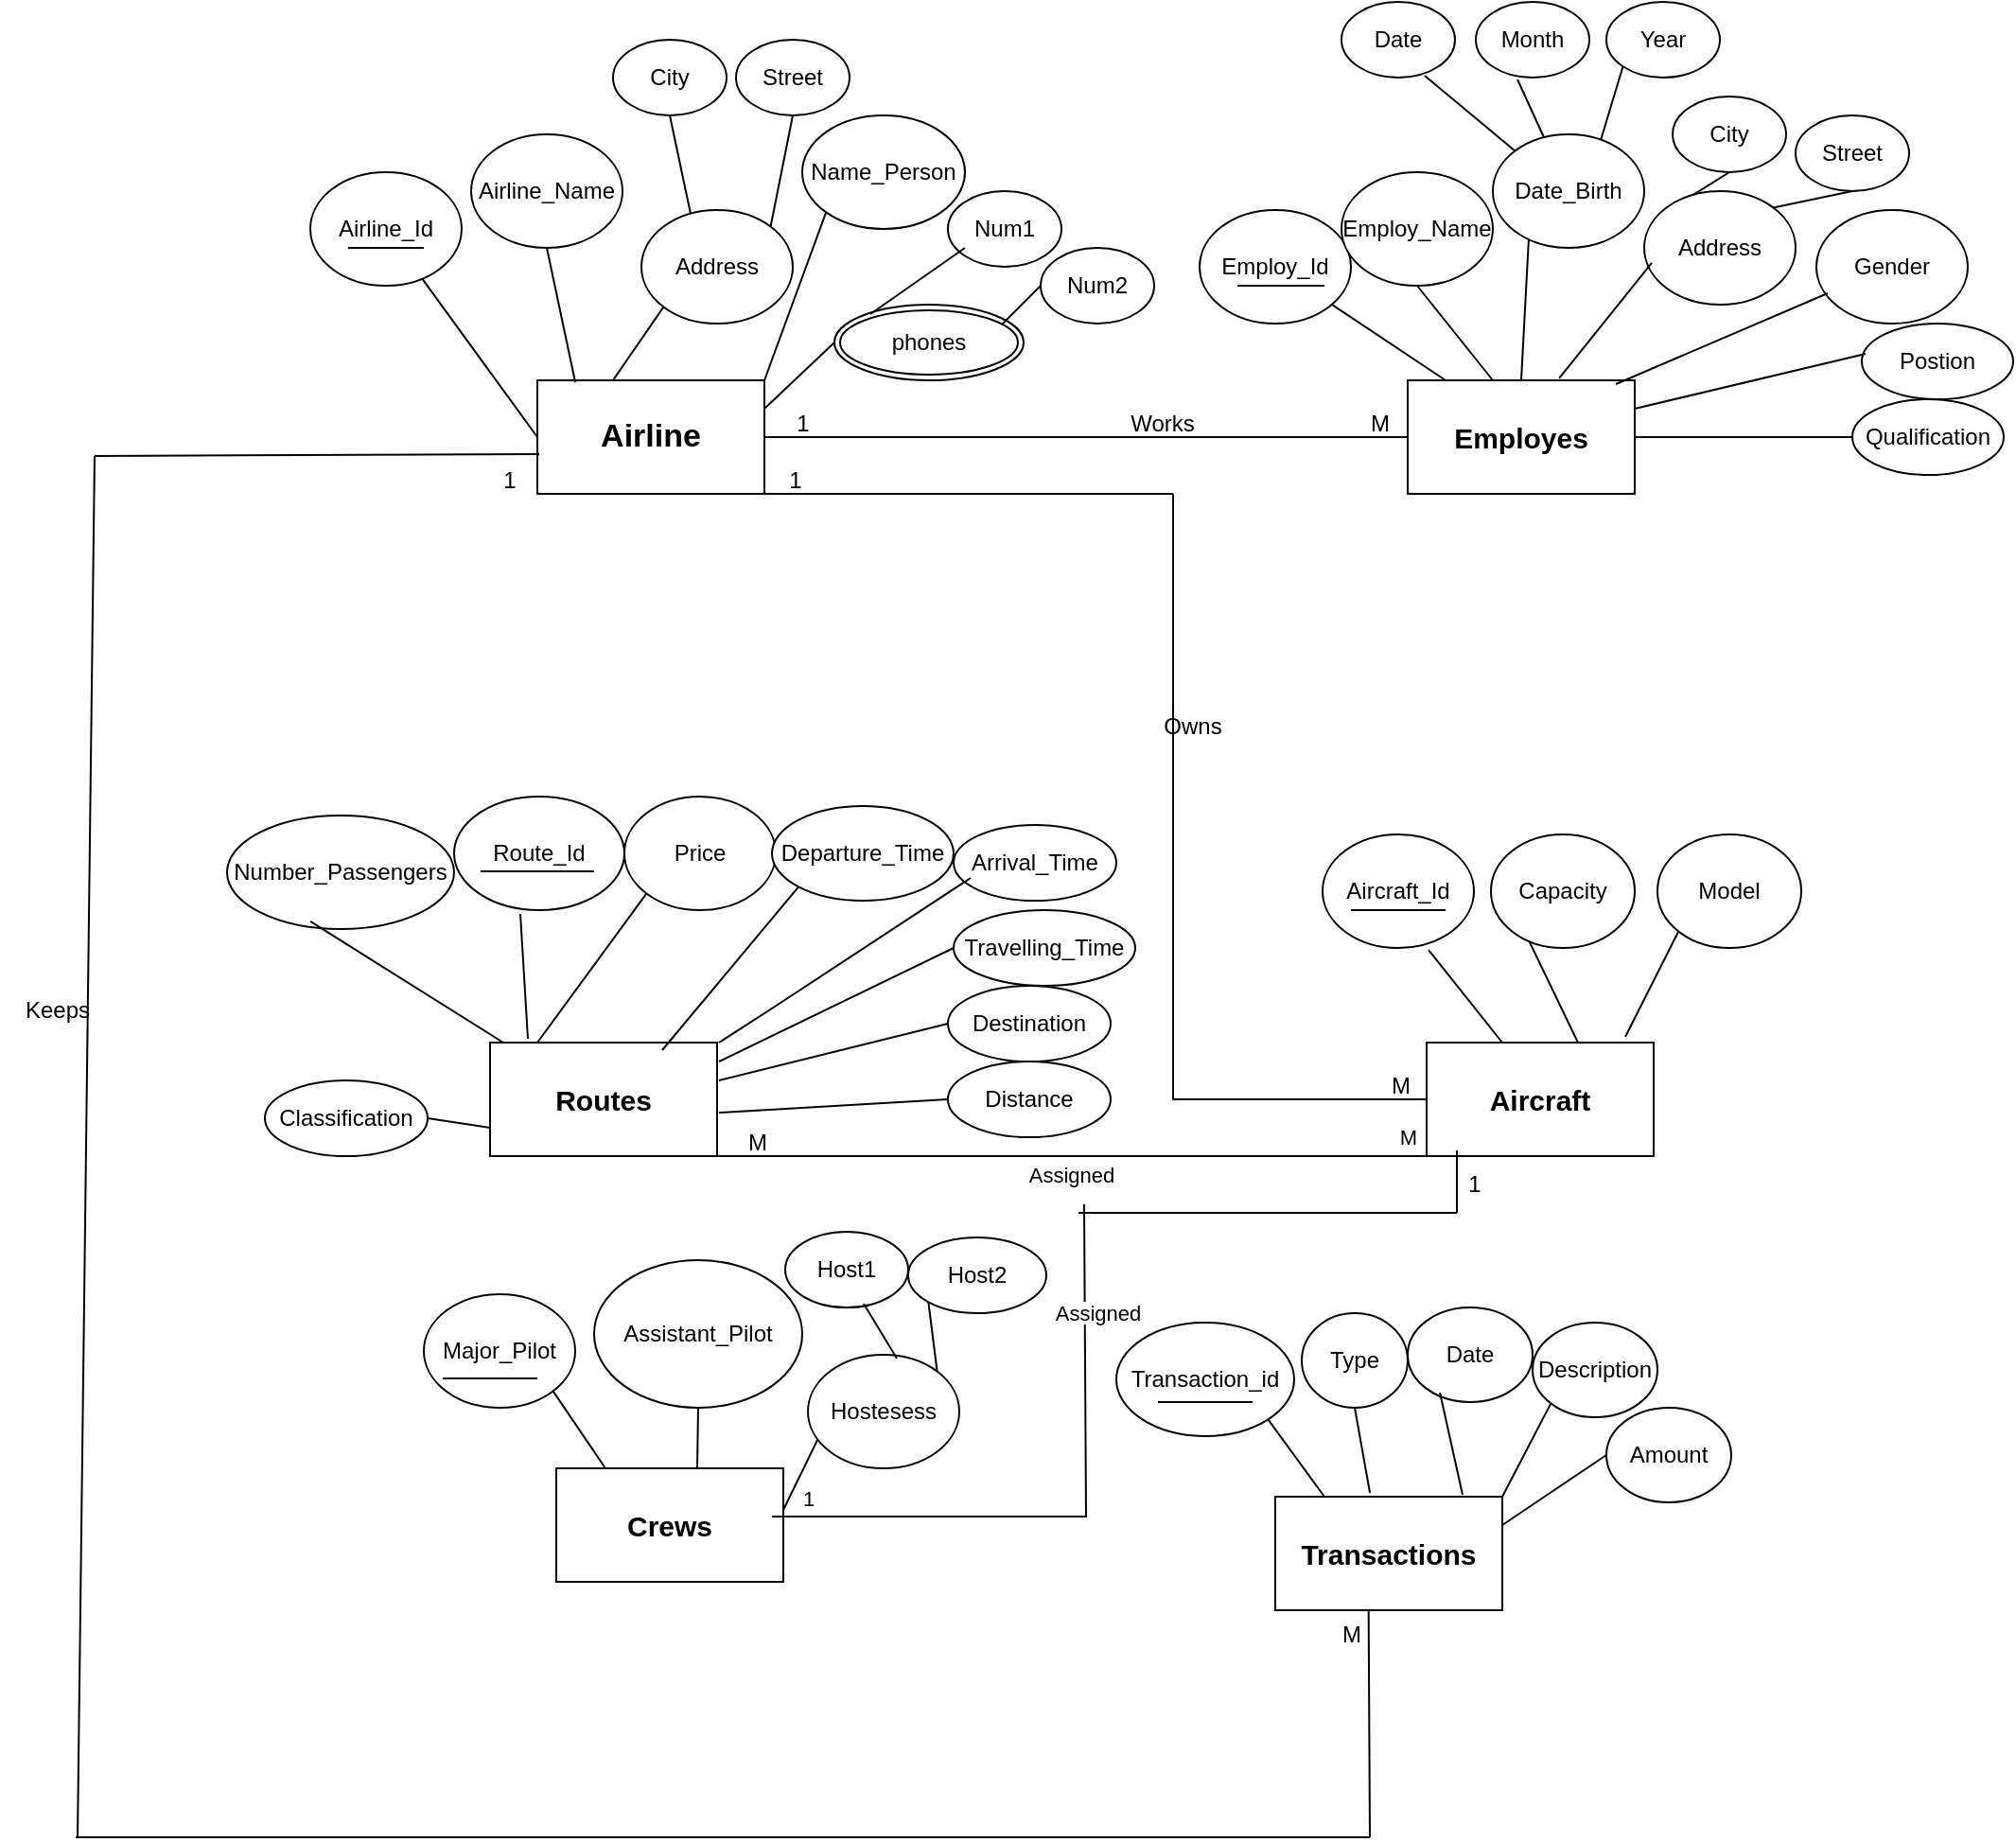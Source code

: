 <mxfile version="24.7.17">
  <diagram name="Page-1" id="0lh3aIpPkRZX3TSNDqny">
    <mxGraphModel dx="1098" dy="648" grid="1" gridSize="10" guides="1" tooltips="1" connect="1" arrows="1" fold="1" page="1" pageScale="1" pageWidth="850" pageHeight="1100" math="0" shadow="0">
      <root>
        <mxCell id="0" />
        <mxCell id="1" parent="0" />
        <mxCell id="VD05A4pDJf5GkUQkJBeE-1" value="&lt;span style=&quot;font-size: 17px;&quot;&gt;&lt;b&gt;Airline&lt;/b&gt;&lt;/span&gt;" style="rounded=0;whiteSpace=wrap;html=1;" vertex="1" parent="1">
          <mxGeometry x="434" y="440" width="120" height="60" as="geometry" />
        </mxCell>
        <mxCell id="VD05A4pDJf5GkUQkJBeE-2" value="&lt;b&gt;&lt;font style=&quot;font-size: 15px;&quot;&gt;Employes&lt;/font&gt;&lt;/b&gt;" style="rounded=0;whiteSpace=wrap;html=1;" vertex="1" parent="1">
          <mxGeometry x="894" y="440" width="120" height="60" as="geometry" />
        </mxCell>
        <mxCell id="VD05A4pDJf5GkUQkJBeE-3" value="&lt;b&gt;&lt;font style=&quot;font-size: 15px;&quot;&gt;Routes&lt;/font&gt;&lt;/b&gt;" style="rounded=0;whiteSpace=wrap;html=1;" vertex="1" parent="1">
          <mxGeometry x="409" y="790" width="120" height="60" as="geometry" />
        </mxCell>
        <mxCell id="VD05A4pDJf5GkUQkJBeE-4" value="&lt;b&gt;&lt;font style=&quot;font-size: 15px;&quot;&gt;Aircraft&lt;/font&gt;&lt;/b&gt;" style="rounded=0;whiteSpace=wrap;html=1;" vertex="1" parent="1">
          <mxGeometry x="904" y="790" width="120" height="60" as="geometry" />
        </mxCell>
        <mxCell id="VD05A4pDJf5GkUQkJBeE-5" value="Airline_Id" style="ellipse;whiteSpace=wrap;html=1;" vertex="1" parent="1">
          <mxGeometry x="314" y="330" width="80" height="60" as="geometry" />
        </mxCell>
        <mxCell id="VD05A4pDJf5GkUQkJBeE-6" value="Airline_Name" style="ellipse;whiteSpace=wrap;html=1;" vertex="1" parent="1">
          <mxGeometry x="399" y="310" width="80" height="60" as="geometry" />
        </mxCell>
        <mxCell id="VD05A4pDJf5GkUQkJBeE-7" value="" style="endArrow=none;html=1;rounded=0;exitX=0.167;exitY=0.017;exitDx=0;exitDy=0;exitPerimeter=0;entryX=0.5;entryY=1;entryDx=0;entryDy=0;" edge="1" parent="1" source="VD05A4pDJf5GkUQkJBeE-1" target="VD05A4pDJf5GkUQkJBeE-6">
          <mxGeometry width="50" height="50" relative="1" as="geometry">
            <mxPoint x="514" y="430" as="sourcePoint" />
            <mxPoint x="524" y="390" as="targetPoint" />
            <Array as="points" />
          </mxGeometry>
        </mxCell>
        <mxCell id="VD05A4pDJf5GkUQkJBeE-8" value="" style="endArrow=none;html=1;rounded=0;exitX=0;exitY=0.5;exitDx=0;exitDy=0;" edge="1" parent="1" source="VD05A4pDJf5GkUQkJBeE-1" target="VD05A4pDJf5GkUQkJBeE-5">
          <mxGeometry width="50" height="50" relative="1" as="geometry">
            <mxPoint x="429" y="460" as="sourcePoint" />
            <mxPoint x="399" y="400" as="targetPoint" />
          </mxGeometry>
        </mxCell>
        <mxCell id="VD05A4pDJf5GkUQkJBeE-9" value="Employ_Id" style="ellipse;whiteSpace=wrap;html=1;" vertex="1" parent="1">
          <mxGeometry x="784" y="350" width="80" height="60" as="geometry" />
        </mxCell>
        <mxCell id="VD05A4pDJf5GkUQkJBeE-10" value="Employ_Name" style="ellipse;whiteSpace=wrap;html=1;" vertex="1" parent="1">
          <mxGeometry x="859" y="330" width="80" height="60" as="geometry" />
        </mxCell>
        <mxCell id="VD05A4pDJf5GkUQkJBeE-11" value="" style="endArrow=none;html=1;rounded=0;entryX=0.238;entryY=0.9;entryDx=0;entryDy=0;entryPerimeter=0;exitX=0.5;exitY=0;exitDx=0;exitDy=0;" edge="1" parent="1" source="VD05A4pDJf5GkUQkJBeE-2" target="VD05A4pDJf5GkUQkJBeE-80">
          <mxGeometry width="50" height="50" relative="1" as="geometry">
            <mxPoint x="960" y="430" as="sourcePoint" />
            <mxPoint x="1048" y="378" as="targetPoint" />
          </mxGeometry>
        </mxCell>
        <mxCell id="VD05A4pDJf5GkUQkJBeE-12" value="" style="endArrow=none;html=1;rounded=0;exitX=0.375;exitY=0;exitDx=0;exitDy=0;exitPerimeter=0;entryX=0.5;entryY=1;entryDx=0;entryDy=0;" edge="1" parent="1" source="VD05A4pDJf5GkUQkJBeE-2" target="VD05A4pDJf5GkUQkJBeE-10">
          <mxGeometry width="50" height="50" relative="1" as="geometry">
            <mxPoint x="963.5" y="440" as="sourcePoint" />
            <mxPoint x="964.5" y="390" as="targetPoint" />
            <Array as="points" />
          </mxGeometry>
        </mxCell>
        <mxCell id="VD05A4pDJf5GkUQkJBeE-13" value="" style="endArrow=none;html=1;rounded=0;" edge="1" parent="1" target="VD05A4pDJf5GkUQkJBeE-9">
          <mxGeometry width="50" height="50" relative="1" as="geometry">
            <mxPoint x="914" y="440" as="sourcePoint" />
            <mxPoint x="884" y="380" as="targetPoint" />
          </mxGeometry>
        </mxCell>
        <mxCell id="VD05A4pDJf5GkUQkJBeE-14" value="" style="endArrow=none;html=1;rounded=0;entryX=0;entryY=0.5;entryDx=0;entryDy=0;exitX=1;exitY=0.5;exitDx=0;exitDy=0;" edge="1" parent="1" source="VD05A4pDJf5GkUQkJBeE-1" target="VD05A4pDJf5GkUQkJBeE-2">
          <mxGeometry relative="1" as="geometry">
            <mxPoint x="634" y="469.5" as="sourcePoint" />
            <mxPoint x="794" y="469.5" as="targetPoint" />
          </mxGeometry>
        </mxCell>
        <mxCell id="VD05A4pDJf5GkUQkJBeE-15" value="1" style="text;html=1;align=center;verticalAlign=middle;resizable=0;points=[];autosize=1;strokeColor=none;fillColor=none;" vertex="1" parent="1">
          <mxGeometry x="559" y="448" width="30" height="30" as="geometry" />
        </mxCell>
        <mxCell id="VD05A4pDJf5GkUQkJBeE-16" value="M" style="text;html=1;align=center;verticalAlign=middle;resizable=0;points=[];autosize=1;strokeColor=none;fillColor=none;" vertex="1" parent="1">
          <mxGeometry x="864" y="448" width="30" height="30" as="geometry" />
        </mxCell>
        <mxCell id="VD05A4pDJf5GkUQkJBeE-17" value="Aircraft_Id" style="ellipse;whiteSpace=wrap;html=1;" vertex="1" parent="1">
          <mxGeometry x="849" y="680" width="80" height="60" as="geometry" />
        </mxCell>
        <mxCell id="VD05A4pDJf5GkUQkJBeE-18" value="Capacity" style="ellipse;whiteSpace=wrap;html=1;" vertex="1" parent="1">
          <mxGeometry x="938" y="680" width="76" height="60" as="geometry" />
        </mxCell>
        <mxCell id="VD05A4pDJf5GkUQkJBeE-19" value="" style="endArrow=none;html=1;rounded=0;exitX=0.658;exitY=0;exitDx=0;exitDy=0;exitPerimeter=0;entryX=0.7;entryY=1.017;entryDx=0;entryDy=0;entryPerimeter=0;" edge="1" parent="1" target="VD05A4pDJf5GkUQkJBeE-17">
          <mxGeometry width="50" height="50" relative="1" as="geometry">
            <mxPoint x="944" y="790" as="sourcePoint" />
            <mxPoint x="945" y="740" as="targetPoint" />
            <Array as="points" />
          </mxGeometry>
        </mxCell>
        <mxCell id="VD05A4pDJf5GkUQkJBeE-20" value="" style="endArrow=none;html=1;rounded=0;entryX=0.263;entryY=0.933;entryDx=0;entryDy=0;entryPerimeter=0;" edge="1" parent="1" target="VD05A4pDJf5GkUQkJBeE-18">
          <mxGeometry width="50" height="50" relative="1" as="geometry">
            <mxPoint x="984" y="790" as="sourcePoint" />
            <mxPoint x="1038" y="728" as="targetPoint" />
          </mxGeometry>
        </mxCell>
        <mxCell id="VD05A4pDJf5GkUQkJBeE-21" value="" style="endArrow=none;html=1;rounded=0;" edge="1" parent="1">
          <mxGeometry relative="1" as="geometry">
            <mxPoint x="334" y="370" as="sourcePoint" />
            <mxPoint x="374" y="370" as="targetPoint" />
          </mxGeometry>
        </mxCell>
        <mxCell id="VD05A4pDJf5GkUQkJBeE-22" value="" style="endArrow=none;html=1;rounded=0;" edge="1" parent="1">
          <mxGeometry relative="1" as="geometry">
            <mxPoint x="804" y="390" as="sourcePoint" />
            <mxPoint x="850" y="390" as="targetPoint" />
          </mxGeometry>
        </mxCell>
        <mxCell id="VD05A4pDJf5GkUQkJBeE-23" value="" style="endArrow=none;html=1;rounded=0;" edge="1" parent="1">
          <mxGeometry relative="1" as="geometry">
            <mxPoint x="864" y="720" as="sourcePoint" />
            <mxPoint x="914" y="720" as="targetPoint" />
          </mxGeometry>
        </mxCell>
        <mxCell id="VD05A4pDJf5GkUQkJBeE-29" value="Number_Passengers" style="ellipse;whiteSpace=wrap;html=1;" vertex="1" parent="1">
          <mxGeometry x="270" y="670" width="120" height="60" as="geometry" />
        </mxCell>
        <mxCell id="VD05A4pDJf5GkUQkJBeE-30" value="Route_Id" style="ellipse;whiteSpace=wrap;html=1;" vertex="1" parent="1">
          <mxGeometry x="390" y="660" width="90" height="60" as="geometry" />
        </mxCell>
        <mxCell id="VD05A4pDJf5GkUQkJBeE-31" value="Price" style="ellipse;whiteSpace=wrap;html=1;" vertex="1" parent="1">
          <mxGeometry x="480" y="660" width="80" height="60" as="geometry" />
        </mxCell>
        <mxCell id="VD05A4pDJf5GkUQkJBeE-32" value="" style="endArrow=none;html=1;rounded=0;exitX=0.658;exitY=0;exitDx=0;exitDy=0;exitPerimeter=0;entryX=0.389;entryY=1.033;entryDx=0;entryDy=0;entryPerimeter=0;" edge="1" parent="1" target="VD05A4pDJf5GkUQkJBeE-30">
          <mxGeometry width="50" height="50" relative="1" as="geometry">
            <mxPoint x="429" y="788" as="sourcePoint" />
            <mxPoint x="430" y="738" as="targetPoint" />
            <Array as="points" />
          </mxGeometry>
        </mxCell>
        <mxCell id="VD05A4pDJf5GkUQkJBeE-33" value="" style="endArrow=none;html=1;rounded=0;entryX=0;entryY=1;entryDx=0;entryDy=0;" edge="1" parent="1" target="VD05A4pDJf5GkUQkJBeE-31">
          <mxGeometry width="50" height="50" relative="1" as="geometry">
            <mxPoint x="434" y="790" as="sourcePoint" />
            <mxPoint x="494" y="720" as="targetPoint" />
          </mxGeometry>
        </mxCell>
        <mxCell id="VD05A4pDJf5GkUQkJBeE-34" value="" style="endArrow=none;html=1;rounded=0;entryX=0.367;entryY=0.933;entryDx=0;entryDy=0;entryPerimeter=0;" edge="1" parent="1" target="VD05A4pDJf5GkUQkJBeE-29">
          <mxGeometry width="50" height="50" relative="1" as="geometry">
            <mxPoint x="416" y="790" as="sourcePoint" />
            <mxPoint x="390" y="742" as="targetPoint" />
          </mxGeometry>
        </mxCell>
        <mxCell id="VD05A4pDJf5GkUQkJBeE-39" value="Departure_Time" style="ellipse;whiteSpace=wrap;html=1;" vertex="1" parent="1">
          <mxGeometry x="558" y="665" width="96" height="50" as="geometry" />
        </mxCell>
        <mxCell id="VD05A4pDJf5GkUQkJBeE-40" value="Arrival_Time" style="ellipse;whiteSpace=wrap;html=1;" vertex="1" parent="1">
          <mxGeometry x="654" y="675" width="86" height="40" as="geometry" />
        </mxCell>
        <mxCell id="VD05A4pDJf5GkUQkJBeE-43" value="&lt;b&gt;&lt;font style=&quot;font-size: 15px;&quot;&gt;Transactions&lt;/font&gt;&lt;/b&gt;" style="rounded=0;whiteSpace=wrap;html=1;" vertex="1" parent="1">
          <mxGeometry x="824" y="1030" width="120" height="60" as="geometry" />
        </mxCell>
        <mxCell id="VD05A4pDJf5GkUQkJBeE-44" value="" style="endArrow=none;html=1;rounded=0;" edge="1" parent="1">
          <mxGeometry relative="1" as="geometry">
            <mxPoint x="404" y="699.5" as="sourcePoint" />
            <mxPoint x="464" y="699.5" as="targetPoint" />
          </mxGeometry>
        </mxCell>
        <mxCell id="VD05A4pDJf5GkUQkJBeE-45" value="Transaction_id" style="ellipse;whiteSpace=wrap;html=1;" vertex="1" parent="1">
          <mxGeometry x="740" y="938" width="94" height="60" as="geometry" />
        </mxCell>
        <mxCell id="VD05A4pDJf5GkUQkJBeE-46" value="Type" style="ellipse;whiteSpace=wrap;html=1;" vertex="1" parent="1">
          <mxGeometry x="838" y="933" width="56" height="50" as="geometry" />
        </mxCell>
        <mxCell id="VD05A4pDJf5GkUQkJBeE-47" value="Date" style="ellipse;whiteSpace=wrap;html=1;" vertex="1" parent="1">
          <mxGeometry x="894" y="930" width="66" height="50" as="geometry" />
        </mxCell>
        <mxCell id="VD05A4pDJf5GkUQkJBeE-48" value="" style="endArrow=none;html=1;rounded=0;exitX=0.417;exitY=-0.033;exitDx=0;exitDy=0;exitPerimeter=0;entryX=0.5;entryY=1;entryDx=0;entryDy=0;" edge="1" parent="1" source="VD05A4pDJf5GkUQkJBeE-43" target="VD05A4pDJf5GkUQkJBeE-46">
          <mxGeometry width="50" height="50" relative="1" as="geometry">
            <mxPoint x="898.5" y="1030" as="sourcePoint" />
            <mxPoint x="900" y="1000" as="targetPoint" />
            <Array as="points" />
          </mxGeometry>
        </mxCell>
        <mxCell id="VD05A4pDJf5GkUQkJBeE-49" value="" style="endArrow=none;html=1;rounded=0;entryX=1;entryY=1;entryDx=0;entryDy=0;" edge="1" parent="1" target="VD05A4pDJf5GkUQkJBeE-45">
          <mxGeometry width="50" height="50" relative="1" as="geometry">
            <mxPoint x="850" y="1030" as="sourcePoint" />
            <mxPoint x="824" y="982" as="targetPoint" />
          </mxGeometry>
        </mxCell>
        <mxCell id="VD05A4pDJf5GkUQkJBeE-50" value="" style="endArrow=none;html=1;rounded=0;entryX=0.258;entryY=0.9;entryDx=0;entryDy=0;entryPerimeter=0;exitX=0.825;exitY=-0.017;exitDx=0;exitDy=0;exitPerimeter=0;" edge="1" parent="1" source="VD05A4pDJf5GkUQkJBeE-43" target="VD05A4pDJf5GkUQkJBeE-47">
          <mxGeometry width="50" height="50" relative="1" as="geometry">
            <mxPoint x="944" y="1052" as="sourcePoint" />
            <mxPoint x="975.04" y="1018" as="targetPoint" />
          </mxGeometry>
        </mxCell>
        <mxCell id="VD05A4pDJf5GkUQkJBeE-51" value="&lt;b&gt;&lt;font style=&quot;font-size: 15px;&quot;&gt;Crews&lt;/font&gt;&lt;/b&gt;" style="rounded=0;whiteSpace=wrap;html=1;" vertex="1" parent="1">
          <mxGeometry x="444" y="1015" width="120" height="60" as="geometry" />
        </mxCell>
        <mxCell id="VD05A4pDJf5GkUQkJBeE-52" value="Major_Pilot" style="ellipse;whiteSpace=wrap;html=1;" vertex="1" parent="1">
          <mxGeometry x="374" y="923" width="80" height="60" as="geometry" />
        </mxCell>
        <mxCell id="VD05A4pDJf5GkUQkJBeE-53" value="Assistant_Pilot" style="ellipse;whiteSpace=wrap;html=1;" vertex="1" parent="1">
          <mxGeometry x="464" y="905" width="110" height="78" as="geometry" />
        </mxCell>
        <mxCell id="VD05A4pDJf5GkUQkJBeE-54" value="Hostesess" style="ellipse;whiteSpace=wrap;html=1;" vertex="1" parent="1">
          <mxGeometry x="577" y="955" width="80" height="60" as="geometry" />
        </mxCell>
        <mxCell id="VD05A4pDJf5GkUQkJBeE-55" value="" style="endArrow=none;html=1;rounded=0;exitX=0.658;exitY=0;exitDx=0;exitDy=0;exitPerimeter=0;entryX=0.5;entryY=1;entryDx=0;entryDy=0;" edge="1" parent="1" target="VD05A4pDJf5GkUQkJBeE-53">
          <mxGeometry width="50" height="50" relative="1" as="geometry">
            <mxPoint x="518.5" y="1015" as="sourcePoint" />
            <mxPoint x="520" y="985" as="targetPoint" />
            <Array as="points" />
          </mxGeometry>
        </mxCell>
        <mxCell id="VD05A4pDJf5GkUQkJBeE-56" value="" style="endArrow=none;html=1;rounded=0;entryX=1;entryY=1;entryDx=0;entryDy=0;" edge="1" parent="1" target="VD05A4pDJf5GkUQkJBeE-52">
          <mxGeometry width="50" height="50" relative="1" as="geometry">
            <mxPoint x="470" y="1015" as="sourcePoint" />
            <mxPoint x="444" y="967" as="targetPoint" />
          </mxGeometry>
        </mxCell>
        <mxCell id="VD05A4pDJf5GkUQkJBeE-57" value="" style="endArrow=none;html=1;rounded=0;entryX=0.063;entryY=0.75;entryDx=0;entryDy=0;entryPerimeter=0;" edge="1" parent="1" target="VD05A4pDJf5GkUQkJBeE-54">
          <mxGeometry width="50" height="50" relative="1" as="geometry">
            <mxPoint x="564" y="1037" as="sourcePoint" />
            <mxPoint x="595.04" y="1003" as="targetPoint" />
          </mxGeometry>
        </mxCell>
        <mxCell id="VD05A4pDJf5GkUQkJBeE-63" value="" style="endArrow=none;html=1;rounded=0;" edge="1" parent="1">
          <mxGeometry relative="1" as="geometry">
            <mxPoint x="384" y="967.5" as="sourcePoint" />
            <mxPoint x="434" y="967.5" as="targetPoint" />
          </mxGeometry>
        </mxCell>
        <mxCell id="VD05A4pDJf5GkUQkJBeE-74" value="" style="endArrow=none;html=1;rounded=0;" edge="1" parent="1">
          <mxGeometry relative="1" as="geometry">
            <mxPoint x="190" y="1210" as="sourcePoint" />
            <mxPoint x="504" y="1210" as="targetPoint" />
          </mxGeometry>
        </mxCell>
        <mxCell id="VD05A4pDJf5GkUQkJBeE-75" value="" style="endArrow=none;html=1;rounded=0;" edge="1" parent="1">
          <mxGeometry relative="1" as="geometry">
            <mxPoint x="504" y="1210" as="sourcePoint" />
            <mxPoint x="874" y="1210" as="targetPoint" />
          </mxGeometry>
        </mxCell>
        <mxCell id="VD05A4pDJf5GkUQkJBeE-76" value="" style="endArrow=none;html=1;rounded=0;" edge="1" parent="1">
          <mxGeometry relative="1" as="geometry">
            <mxPoint x="873.33" y="1090" as="sourcePoint" />
            <mxPoint x="874" y="1210" as="targetPoint" />
          </mxGeometry>
        </mxCell>
        <mxCell id="VD05A4pDJf5GkUQkJBeE-79" value="M" style="text;html=1;align=center;verticalAlign=middle;resizable=0;points=[];autosize=1;strokeColor=none;fillColor=none;" vertex="1" parent="1">
          <mxGeometry x="849" y="1088" width="30" height="30" as="geometry" />
        </mxCell>
        <mxCell id="VD05A4pDJf5GkUQkJBeE-80" value="Date_Birth" style="ellipse;whiteSpace=wrap;html=1;" vertex="1" parent="1">
          <mxGeometry x="939" y="310" width="80" height="60" as="geometry" />
        </mxCell>
        <mxCell id="VD05A4pDJf5GkUQkJBeE-83" value="Works" style="text;html=1;align=center;verticalAlign=middle;resizable=0;points=[];autosize=1;strokeColor=none;fillColor=none;" vertex="1" parent="1">
          <mxGeometry x="734" y="448" width="60" height="30" as="geometry" />
        </mxCell>
        <mxCell id="VD05A4pDJf5GkUQkJBeE-85" value="Address" style="ellipse;whiteSpace=wrap;html=1;" vertex="1" parent="1">
          <mxGeometry x="489" y="350" width="80" height="60" as="geometry" />
        </mxCell>
        <mxCell id="VD05A4pDJf5GkUQkJBeE-86" value="City" style="ellipse;whiteSpace=wrap;html=1;" vertex="1" parent="1">
          <mxGeometry x="474" y="260" width="60" height="40" as="geometry" />
        </mxCell>
        <mxCell id="VD05A4pDJf5GkUQkJBeE-87" value="Street" style="ellipse;whiteSpace=wrap;html=1;" vertex="1" parent="1">
          <mxGeometry x="539" y="260" width="60" height="40" as="geometry" />
        </mxCell>
        <mxCell id="VD05A4pDJf5GkUQkJBeE-88" value="" style="endArrow=none;html=1;rounded=0;entryX=0.5;entryY=1;entryDx=0;entryDy=0;exitX=0.325;exitY=0.033;exitDx=0;exitDy=0;exitPerimeter=0;" edge="1" parent="1" target="VD05A4pDJf5GkUQkJBeE-86" source="VD05A4pDJf5GkUQkJBeE-85">
          <mxGeometry width="50" height="50" relative="1" as="geometry">
            <mxPoint x="590" y="360" as="sourcePoint" />
            <mxPoint x="655" y="390" as="targetPoint" />
          </mxGeometry>
        </mxCell>
        <mxCell id="VD05A4pDJf5GkUQkJBeE-89" value="" style="endArrow=none;html=1;rounded=0;entryX=0.5;entryY=1;entryDx=0;entryDy=0;exitX=1;exitY=0;exitDx=0;exitDy=0;" edge="1" parent="1" source="VD05A4pDJf5GkUQkJBeE-85" target="VD05A4pDJf5GkUQkJBeE-87">
          <mxGeometry width="50" height="50" relative="1" as="geometry">
            <mxPoint x="720" y="430" as="sourcePoint" />
            <mxPoint x="774" y="368" as="targetPoint" />
          </mxGeometry>
        </mxCell>
        <mxCell id="VD05A4pDJf5GkUQkJBeE-90" value="" style="endArrow=none;html=1;rounded=0;entryX=0;entryY=1;entryDx=0;entryDy=0;" edge="1" parent="1" target="VD05A4pDJf5GkUQkJBeE-85">
          <mxGeometry width="50" height="50" relative="1" as="geometry">
            <mxPoint x="474" y="440" as="sourcePoint" />
            <mxPoint x="504" y="410" as="targetPoint" />
          </mxGeometry>
        </mxCell>
        <mxCell id="VD05A4pDJf5GkUQkJBeE-91" value="Name_Person" style="ellipse;whiteSpace=wrap;html=1;" vertex="1" parent="1">
          <mxGeometry x="574" y="300" width="86" height="60" as="geometry" />
        </mxCell>
        <mxCell id="VD05A4pDJf5GkUQkJBeE-92" value="" style="endArrow=none;html=1;rounded=0;entryX=0;entryY=1;entryDx=0;entryDy=0;" edge="1" parent="1" target="VD05A4pDJf5GkUQkJBeE-91">
          <mxGeometry width="50" height="50" relative="1" as="geometry">
            <mxPoint x="554" y="440" as="sourcePoint" />
            <mxPoint x="608" y="378" as="targetPoint" />
          </mxGeometry>
        </mxCell>
        <mxCell id="VD05A4pDJf5GkUQkJBeE-93" value="phones" style="ellipse;shape=doubleEllipse;margin=3;whiteSpace=wrap;html=1;align=center;" vertex="1" parent="1">
          <mxGeometry x="591" y="400" width="100" height="40" as="geometry" />
        </mxCell>
        <mxCell id="VD05A4pDJf5GkUQkJBeE-94" value="" style="endArrow=none;html=1;rounded=0;entryX=0;entryY=0.5;entryDx=0;entryDy=0;exitX=1;exitY=0.25;exitDx=0;exitDy=0;" edge="1" parent="1" source="VD05A4pDJf5GkUQkJBeE-1" target="VD05A4pDJf5GkUQkJBeE-93">
          <mxGeometry width="50" height="50" relative="1" as="geometry">
            <mxPoint x="620" y="440" as="sourcePoint" />
            <mxPoint x="673" y="361" as="targetPoint" />
          </mxGeometry>
        </mxCell>
        <mxCell id="VD05A4pDJf5GkUQkJBeE-95" value="Address" style="ellipse;whiteSpace=wrap;html=1;" vertex="1" parent="1">
          <mxGeometry x="1019" y="340" width="80" height="60" as="geometry" />
        </mxCell>
        <mxCell id="VD05A4pDJf5GkUQkJBeE-96" value="City" style="ellipse;whiteSpace=wrap;html=1;" vertex="1" parent="1">
          <mxGeometry x="1034" y="290" width="60" height="40" as="geometry" />
        </mxCell>
        <mxCell id="VD05A4pDJf5GkUQkJBeE-97" value="Street" style="ellipse;whiteSpace=wrap;html=1;" vertex="1" parent="1">
          <mxGeometry x="1099" y="300" width="60" height="40" as="geometry" />
        </mxCell>
        <mxCell id="VD05A4pDJf5GkUQkJBeE-98" value="" style="endArrow=none;html=1;rounded=0;entryX=0.5;entryY=1;entryDx=0;entryDy=0;exitX=0.325;exitY=0.033;exitDx=0;exitDy=0;exitPerimeter=0;" edge="1" parent="1" source="VD05A4pDJf5GkUQkJBeE-95" target="VD05A4pDJf5GkUQkJBeE-96">
          <mxGeometry width="50" height="50" relative="1" as="geometry">
            <mxPoint x="1200" y="375" as="sourcePoint" />
            <mxPoint x="1265" y="405" as="targetPoint" />
          </mxGeometry>
        </mxCell>
        <mxCell id="VD05A4pDJf5GkUQkJBeE-99" value="" style="endArrow=none;html=1;rounded=0;entryX=0.5;entryY=1;entryDx=0;entryDy=0;exitX=1;exitY=0;exitDx=0;exitDy=0;" edge="1" parent="1" source="VD05A4pDJf5GkUQkJBeE-95" target="VD05A4pDJf5GkUQkJBeE-97">
          <mxGeometry width="50" height="50" relative="1" as="geometry">
            <mxPoint x="1330" y="445" as="sourcePoint" />
            <mxPoint x="1384" y="383" as="targetPoint" />
          </mxGeometry>
        </mxCell>
        <mxCell id="VD05A4pDJf5GkUQkJBeE-101" value="" style="endArrow=none;html=1;rounded=0;entryX=0.05;entryY=0.633;entryDx=0;entryDy=0;entryPerimeter=0;exitX=0.667;exitY=-0.017;exitDx=0;exitDy=0;exitPerimeter=0;" edge="1" parent="1" source="VD05A4pDJf5GkUQkJBeE-2" target="VD05A4pDJf5GkUQkJBeE-95">
          <mxGeometry width="50" height="50" relative="1" as="geometry">
            <mxPoint x="1049" y="438" as="sourcePoint" />
            <mxPoint x="1078" y="367" as="targetPoint" />
          </mxGeometry>
        </mxCell>
        <mxCell id="VD05A4pDJf5GkUQkJBeE-103" value="Gender" style="ellipse;whiteSpace=wrap;html=1;" vertex="1" parent="1">
          <mxGeometry x="1110" y="350" width="80" height="60" as="geometry" />
        </mxCell>
        <mxCell id="VD05A4pDJf5GkUQkJBeE-104" value="Postion" style="ellipse;whiteSpace=wrap;html=1;" vertex="1" parent="1">
          <mxGeometry x="1134" y="410" width="80" height="40" as="geometry" />
        </mxCell>
        <mxCell id="VD05A4pDJf5GkUQkJBeE-105" value="" style="endArrow=none;html=1;rounded=0;entryX=0.075;entryY=0.733;entryDx=0;entryDy=0;entryPerimeter=0;exitX=0.917;exitY=0.033;exitDx=0;exitDy=0;exitPerimeter=0;" edge="1" parent="1" source="VD05A4pDJf5GkUQkJBeE-2" target="VD05A4pDJf5GkUQkJBeE-103">
          <mxGeometry width="50" height="50" relative="1" as="geometry">
            <mxPoint x="1050" y="450" as="sourcePoint" />
            <mxPoint x="1099" y="389" as="targetPoint" />
          </mxGeometry>
        </mxCell>
        <mxCell id="VD05A4pDJf5GkUQkJBeE-106" value="" style="endArrow=none;html=1;rounded=0;entryX=0.025;entryY=0.4;entryDx=0;entryDy=0;entryPerimeter=0;exitX=1;exitY=0.25;exitDx=0;exitDy=0;" edge="1" parent="1" source="VD05A4pDJf5GkUQkJBeE-2" target="VD05A4pDJf5GkUQkJBeE-104">
          <mxGeometry width="50" height="50" relative="1" as="geometry">
            <mxPoint x="1014" y="464" as="sourcePoint" />
            <mxPoint x="1126" y="416" as="targetPoint" />
          </mxGeometry>
        </mxCell>
        <mxCell id="VD05A4pDJf5GkUQkJBeE-107" value="Qualification" style="ellipse;whiteSpace=wrap;html=1;" vertex="1" parent="1">
          <mxGeometry x="1129" y="450" width="80" height="40" as="geometry" />
        </mxCell>
        <mxCell id="VD05A4pDJf5GkUQkJBeE-108" value="" style="endArrow=none;html=1;rounded=0;entryX=0;entryY=0.5;entryDx=0;entryDy=0;exitX=1;exitY=0.5;exitDx=0;exitDy=0;" edge="1" parent="1" source="VD05A4pDJf5GkUQkJBeE-2" target="VD05A4pDJf5GkUQkJBeE-107">
          <mxGeometry width="50" height="50" relative="1" as="geometry">
            <mxPoint x="1060" y="480" as="sourcePoint" />
            <mxPoint x="1182" y="451" as="targetPoint" />
          </mxGeometry>
        </mxCell>
        <mxCell id="VD05A4pDJf5GkUQkJBeE-109" value="Date" style="ellipse;whiteSpace=wrap;html=1;" vertex="1" parent="1">
          <mxGeometry x="859" y="240" width="60" height="40" as="geometry" />
        </mxCell>
        <mxCell id="VD05A4pDJf5GkUQkJBeE-110" value="Month" style="ellipse;whiteSpace=wrap;html=1;" vertex="1" parent="1">
          <mxGeometry x="930" y="240" width="60" height="40" as="geometry" />
        </mxCell>
        <mxCell id="VD05A4pDJf5GkUQkJBeE-111" value="Year" style="ellipse;whiteSpace=wrap;html=1;" vertex="1" parent="1">
          <mxGeometry x="999" y="240" width="60" height="40" as="geometry" />
        </mxCell>
        <mxCell id="VD05A4pDJf5GkUQkJBeE-112" value="" style="endArrow=none;html=1;rounded=0;entryX=0.5;entryY=1;entryDx=0;entryDy=0;" edge="1" parent="1" source="VD05A4pDJf5GkUQkJBeE-80">
          <mxGeometry width="50" height="50" relative="1" as="geometry">
            <mxPoint x="910" y="290" as="sourcePoint" />
            <mxPoint x="952" y="281" as="targetPoint" />
          </mxGeometry>
        </mxCell>
        <mxCell id="VD05A4pDJf5GkUQkJBeE-113" value="" style="endArrow=none;html=1;rounded=0;entryX=0.733;entryY=0.975;entryDx=0;entryDy=0;exitX=0;exitY=0;exitDx=0;exitDy=0;entryPerimeter=0;" edge="1" parent="1" source="VD05A4pDJf5GkUQkJBeE-80" target="VD05A4pDJf5GkUQkJBeE-109">
          <mxGeometry width="50" height="50" relative="1" as="geometry">
            <mxPoint x="930" y="300" as="sourcePoint" />
            <mxPoint x="916" y="269" as="targetPoint" />
          </mxGeometry>
        </mxCell>
        <mxCell id="VD05A4pDJf5GkUQkJBeE-114" value="" style="endArrow=none;html=1;rounded=0;entryX=0;entryY=1;entryDx=0;entryDy=0;exitX=0.713;exitY=0.05;exitDx=0;exitDy=0;exitPerimeter=0;" edge="1" parent="1" source="VD05A4pDJf5GkUQkJBeE-80" target="VD05A4pDJf5GkUQkJBeE-111">
          <mxGeometry width="50" height="50" relative="1" as="geometry">
            <mxPoint x="1000" y="300" as="sourcePoint" />
            <mxPoint x="986" y="269" as="targetPoint" />
          </mxGeometry>
        </mxCell>
        <mxCell id="VD05A4pDJf5GkUQkJBeE-115" value="Model" style="ellipse;whiteSpace=wrap;html=1;" vertex="1" parent="1">
          <mxGeometry x="1026" y="680" width="76" height="60" as="geometry" />
        </mxCell>
        <mxCell id="VD05A4pDJf5GkUQkJBeE-116" value="" style="endArrow=none;html=1;rounded=0;entryX=0;entryY=1;entryDx=0;entryDy=0;exitX=0.875;exitY=-0.05;exitDx=0;exitDy=0;exitPerimeter=0;" edge="1" parent="1" source="VD05A4pDJf5GkUQkJBeE-4" target="VD05A4pDJf5GkUQkJBeE-115">
          <mxGeometry width="50" height="50" relative="1" as="geometry">
            <mxPoint x="1020" y="770" as="sourcePoint" />
            <mxPoint x="994" y="716" as="targetPoint" />
          </mxGeometry>
        </mxCell>
        <mxCell id="VD05A4pDJf5GkUQkJBeE-118" value="Travelling_Time" style="ellipse;whiteSpace=wrap;html=1;" vertex="1" parent="1">
          <mxGeometry x="654" y="720" width="96" height="40" as="geometry" />
        </mxCell>
        <mxCell id="VD05A4pDJf5GkUQkJBeE-119" value="Destination" style="ellipse;whiteSpace=wrap;html=1;" vertex="1" parent="1">
          <mxGeometry x="651" y="760" width="86" height="40" as="geometry" />
        </mxCell>
        <mxCell id="VD05A4pDJf5GkUQkJBeE-120" value="Distance" style="ellipse;whiteSpace=wrap;html=1;" vertex="1" parent="1">
          <mxGeometry x="651" y="800" width="86" height="40" as="geometry" />
        </mxCell>
        <mxCell id="VD05A4pDJf5GkUQkJBeE-122" value="" style="endArrow=none;html=1;rounded=0;entryX=0;entryY=1;entryDx=0;entryDy=0;" edge="1" parent="1" target="VD05A4pDJf5GkUQkJBeE-39">
          <mxGeometry width="50" height="50" relative="1" as="geometry">
            <mxPoint x="500" y="794" as="sourcePoint" />
            <mxPoint x="558" y="715" as="targetPoint" />
          </mxGeometry>
        </mxCell>
        <mxCell id="VD05A4pDJf5GkUQkJBeE-123" value="" style="endArrow=none;html=1;rounded=0;entryX=0.105;entryY=0.7;entryDx=0;entryDy=0;entryPerimeter=0;" edge="1" parent="1" target="VD05A4pDJf5GkUQkJBeE-40">
          <mxGeometry width="50" height="50" relative="1" as="geometry">
            <mxPoint x="530" y="790" as="sourcePoint" />
            <mxPoint x="589" y="721" as="targetPoint" />
            <Array as="points">
              <mxPoint x="561" y="770" />
            </Array>
          </mxGeometry>
        </mxCell>
        <mxCell id="VD05A4pDJf5GkUQkJBeE-124" value="" style="endArrow=none;html=1;rounded=0;entryX=0;entryY=0.5;entryDx=0;entryDy=0;" edge="1" parent="1" target="VD05A4pDJf5GkUQkJBeE-118">
          <mxGeometry width="50" height="50" relative="1" as="geometry">
            <mxPoint x="530" y="800" as="sourcePoint" />
            <mxPoint x="648" y="701" as="targetPoint" />
          </mxGeometry>
        </mxCell>
        <mxCell id="VD05A4pDJf5GkUQkJBeE-125" value="" style="endArrow=none;html=1;rounded=0;entryX=0;entryY=0.5;entryDx=0;entryDy=0;" edge="1" parent="1" target="VD05A4pDJf5GkUQkJBeE-119">
          <mxGeometry width="50" height="50" relative="1" as="geometry">
            <mxPoint x="530" y="810" as="sourcePoint" />
            <mxPoint x="658" y="721" as="targetPoint" />
          </mxGeometry>
        </mxCell>
        <mxCell id="VD05A4pDJf5GkUQkJBeE-126" value="" style="endArrow=none;html=1;rounded=0;entryX=0;entryY=0.5;entryDx=0;entryDy=0;exitX=1.008;exitY=0.617;exitDx=0;exitDy=0;exitPerimeter=0;" edge="1" parent="1" source="VD05A4pDJf5GkUQkJBeE-3" target="VD05A4pDJf5GkUQkJBeE-120">
          <mxGeometry width="50" height="50" relative="1" as="geometry">
            <mxPoint x="630" y="820" as="sourcePoint" />
            <mxPoint x="688" y="741" as="targetPoint" />
          </mxGeometry>
        </mxCell>
        <mxCell id="VD05A4pDJf5GkUQkJBeE-128" value="Num1" style="ellipse;whiteSpace=wrap;html=1;" vertex="1" parent="1">
          <mxGeometry x="651" y="340" width="60" height="40" as="geometry" />
        </mxCell>
        <mxCell id="VD05A4pDJf5GkUQkJBeE-129" value="Num2" style="ellipse;whiteSpace=wrap;html=1;" vertex="1" parent="1">
          <mxGeometry x="700" y="370" width="60" height="40" as="geometry" />
        </mxCell>
        <mxCell id="VD05A4pDJf5GkUQkJBeE-130" value="" style="endArrow=none;html=1;rounded=0;entryX=0;entryY=0.5;entryDx=0;entryDy=0;" edge="1" parent="1">
          <mxGeometry width="50" height="50" relative="1" as="geometry">
            <mxPoint x="610" y="405" as="sourcePoint" />
            <mxPoint x="660" y="370" as="targetPoint" />
          </mxGeometry>
        </mxCell>
        <mxCell id="VD05A4pDJf5GkUQkJBeE-131" value="" style="endArrow=none;html=1;rounded=0;" edge="1" parent="1">
          <mxGeometry width="50" height="50" relative="1" as="geometry">
            <mxPoint x="680" y="410" as="sourcePoint" />
            <mxPoint x="700" y="390" as="targetPoint" />
          </mxGeometry>
        </mxCell>
        <mxCell id="VD05A4pDJf5GkUQkJBeE-132" value="Host1" style="ellipse;whiteSpace=wrap;html=1;" vertex="1" parent="1">
          <mxGeometry x="565" y="890" width="65" height="40" as="geometry" />
        </mxCell>
        <mxCell id="VD05A4pDJf5GkUQkJBeE-133" value="Host2" style="ellipse;whiteSpace=wrap;html=1;" vertex="1" parent="1">
          <mxGeometry x="630" y="893" width="73" height="40" as="geometry" />
        </mxCell>
        <mxCell id="VD05A4pDJf5GkUQkJBeE-135" value="" style="endArrow=none;html=1;rounded=0;exitX=0.588;exitY=0.033;exitDx=0;exitDy=0;exitPerimeter=0;entryX=0.638;entryY=0.95;entryDx=0;entryDy=0;entryPerimeter=0;" edge="1" parent="1" source="VD05A4pDJf5GkUQkJBeE-54" target="VD05A4pDJf5GkUQkJBeE-132">
          <mxGeometry width="50" height="50" relative="1" as="geometry">
            <mxPoint x="650" y="960" as="sourcePoint" />
            <mxPoint x="650.5" y="928" as="targetPoint" />
            <Array as="points" />
          </mxGeometry>
        </mxCell>
        <mxCell id="VD05A4pDJf5GkUQkJBeE-136" value="" style="endArrow=none;html=1;rounded=0;exitX=1;exitY=0;exitDx=0;exitDy=0;entryX=0;entryY=1;entryDx=0;entryDy=0;" edge="1" parent="1" source="VD05A4pDJf5GkUQkJBeE-54" target="VD05A4pDJf5GkUQkJBeE-133">
          <mxGeometry width="50" height="50" relative="1" as="geometry">
            <mxPoint x="670" y="970" as="sourcePoint" />
            <mxPoint x="670.5" y="938" as="targetPoint" />
            <Array as="points" />
          </mxGeometry>
        </mxCell>
        <mxCell id="VD05A4pDJf5GkUQkJBeE-138" value="" style="endArrow=none;html=1;rounded=0;" edge="1" parent="1">
          <mxGeometry relative="1" as="geometry">
            <mxPoint x="762" y="980" as="sourcePoint" />
            <mxPoint x="812" y="980" as="targetPoint" />
          </mxGeometry>
        </mxCell>
        <mxCell id="VD05A4pDJf5GkUQkJBeE-139" value="Description" style="ellipse;whiteSpace=wrap;html=1;" vertex="1" parent="1">
          <mxGeometry x="960" y="938" width="66" height="50" as="geometry" />
        </mxCell>
        <mxCell id="VD05A4pDJf5GkUQkJBeE-140" value="" style="endArrow=none;html=1;rounded=0;entryX=0;entryY=1;entryDx=0;entryDy=0;exitX=1;exitY=0;exitDx=0;exitDy=0;" edge="1" parent="1" source="VD05A4pDJf5GkUQkJBeE-43" target="VD05A4pDJf5GkUQkJBeE-139">
          <mxGeometry width="50" height="50" relative="1" as="geometry">
            <mxPoint x="980" y="1000" as="sourcePoint" />
            <mxPoint x="968" y="946" as="targetPoint" />
          </mxGeometry>
        </mxCell>
        <mxCell id="VD05A4pDJf5GkUQkJBeE-141" value="Amount" style="ellipse;whiteSpace=wrap;html=1;" vertex="1" parent="1">
          <mxGeometry x="999" y="983" width="66" height="50" as="geometry" />
        </mxCell>
        <mxCell id="VD05A4pDJf5GkUQkJBeE-142" value="" style="endArrow=none;html=1;rounded=0;entryX=0;entryY=0.5;entryDx=0;entryDy=0;exitX=1;exitY=0.25;exitDx=0;exitDy=0;" edge="1" parent="1" source="VD05A4pDJf5GkUQkJBeE-43" target="VD05A4pDJf5GkUQkJBeE-141">
          <mxGeometry width="50" height="50" relative="1" as="geometry">
            <mxPoint x="990" y="1040" as="sourcePoint" />
            <mxPoint x="1008" y="1003" as="targetPoint" />
          </mxGeometry>
        </mxCell>
        <mxCell id="VD05A4pDJf5GkUQkJBeE-143" value="" style="endArrow=none;html=1;rounded=0;entryX=0;entryY=0.5;entryDx=0;entryDy=0;" edge="1" parent="1" target="VD05A4pDJf5GkUQkJBeE-4">
          <mxGeometry relative="1" as="geometry">
            <mxPoint x="770" y="500" as="sourcePoint" />
            <mxPoint x="900" y="820" as="targetPoint" />
            <Array as="points">
              <mxPoint x="770" y="820" />
            </Array>
          </mxGeometry>
        </mxCell>
        <mxCell id="VD05A4pDJf5GkUQkJBeE-144" value="" style="endArrow=none;html=1;rounded=0;exitX=1;exitY=1;exitDx=0;exitDy=0;" edge="1" parent="1" source="VD05A4pDJf5GkUQkJBeE-1">
          <mxGeometry relative="1" as="geometry">
            <mxPoint x="560" y="500" as="sourcePoint" />
            <mxPoint x="770" y="500" as="targetPoint" />
          </mxGeometry>
        </mxCell>
        <mxCell id="VD05A4pDJf5GkUQkJBeE-145" value="1" style="text;html=1;align=center;verticalAlign=middle;resizable=0;points=[];autosize=1;strokeColor=none;fillColor=none;" vertex="1" parent="1">
          <mxGeometry x="555" y="478" width="30" height="30" as="geometry" />
        </mxCell>
        <mxCell id="VD05A4pDJf5GkUQkJBeE-146" value="M" style="text;html=1;align=center;verticalAlign=middle;resizable=0;points=[];autosize=1;strokeColor=none;fillColor=none;" vertex="1" parent="1">
          <mxGeometry x="875" y="798" width="30" height="30" as="geometry" />
        </mxCell>
        <mxCell id="VD05A4pDJf5GkUQkJBeE-147" value="Owns" style="text;html=1;align=center;verticalAlign=middle;resizable=0;points=[];autosize=1;strokeColor=none;fillColor=none;" vertex="1" parent="1">
          <mxGeometry x="755" y="608" width="50" height="30" as="geometry" />
        </mxCell>
        <mxCell id="VD05A4pDJf5GkUQkJBeE-148" value="Classification" style="ellipse;whiteSpace=wrap;html=1;" vertex="1" parent="1">
          <mxGeometry x="290" y="810" width="86" height="40" as="geometry" />
        </mxCell>
        <mxCell id="VD05A4pDJf5GkUQkJBeE-149" value="" style="endArrow=none;html=1;rounded=0;entryX=1;entryY=0.5;entryDx=0;entryDy=0;exitX=0;exitY=0.75;exitDx=0;exitDy=0;" edge="1" parent="1" source="VD05A4pDJf5GkUQkJBeE-3" target="VD05A4pDJf5GkUQkJBeE-148">
          <mxGeometry width="50" height="50" relative="1" as="geometry">
            <mxPoint x="409" y="850" as="sourcePoint" />
            <mxPoint x="379" y="832" as="targetPoint" />
            <Array as="points" />
          </mxGeometry>
        </mxCell>
        <mxCell id="VD05A4pDJf5GkUQkJBeE-150" value="" style="endArrow=none;html=1;rounded=0;entryX=1;entryY=1;entryDx=0;entryDy=0;exitX=0;exitY=1;exitDx=0;exitDy=0;" edge="1" parent="1" source="VD05A4pDJf5GkUQkJBeE-4" target="VD05A4pDJf5GkUQkJBeE-3">
          <mxGeometry width="50" height="50" relative="1" as="geometry">
            <mxPoint x="900" y="847" as="sourcePoint" />
            <mxPoint x="737" y="845" as="targetPoint" />
            <Array as="points" />
          </mxGeometry>
        </mxCell>
        <mxCell id="VD05A4pDJf5GkUQkJBeE-151" value="M" style="edgeLabel;html=1;align=center;verticalAlign=middle;resizable=0;points=[];" vertex="1" connectable="0" parent="VD05A4pDJf5GkUQkJBeE-150">
          <mxGeometry x="-0.915" y="-1" relative="1" as="geometry">
            <mxPoint x="6" y="-9" as="offset" />
          </mxGeometry>
        </mxCell>
        <mxCell id="VD05A4pDJf5GkUQkJBeE-153" value="Assigned" style="edgeLabel;html=1;align=center;verticalAlign=middle;resizable=0;points=[];" vertex="1" connectable="0" parent="VD05A4pDJf5GkUQkJBeE-150">
          <mxGeometry x="0.003" y="5" relative="1" as="geometry">
            <mxPoint y="5" as="offset" />
          </mxGeometry>
        </mxCell>
        <mxCell id="VD05A4pDJf5GkUQkJBeE-152" value="M" style="text;html=1;align=center;verticalAlign=middle;resizable=0;points=[];autosize=1;strokeColor=none;fillColor=none;" vertex="1" parent="1">
          <mxGeometry x="535" y="828" width="30" height="30" as="geometry" />
        </mxCell>
        <mxCell id="VD05A4pDJf5GkUQkJBeE-154" value="" style="endArrow=none;html=1;rounded=0;entryX=1;entryY=0.5;entryDx=0;entryDy=0;" edge="1" parent="1">
          <mxGeometry relative="1" as="geometry">
            <mxPoint x="723" y="875.5" as="sourcePoint" />
            <mxPoint x="558" y="1040.5" as="targetPoint" />
            <Array as="points">
              <mxPoint x="724" y="1040.5" />
            </Array>
          </mxGeometry>
        </mxCell>
        <mxCell id="VD05A4pDJf5GkUQkJBeE-161" value="1" style="edgeLabel;html=1;align=center;verticalAlign=middle;resizable=0;points=[];" vertex="1" connectable="0" parent="VD05A4pDJf5GkUQkJBeE-154">
          <mxGeometry x="0.873" y="-3" relative="1" as="geometry">
            <mxPoint x="-2" y="-7" as="offset" />
          </mxGeometry>
        </mxCell>
        <mxCell id="VD05A4pDJf5GkUQkJBeE-158" value="" style="endArrow=none;html=1;rounded=0;" edge="1" parent="1">
          <mxGeometry width="50" height="50" relative="1" as="geometry">
            <mxPoint x="920" y="880" as="sourcePoint" />
            <mxPoint x="720" y="880" as="targetPoint" />
            <Array as="points" />
          </mxGeometry>
        </mxCell>
        <mxCell id="VD05A4pDJf5GkUQkJBeE-159" value="" style="endArrow=none;html=1;rounded=0;" edge="1" parent="1">
          <mxGeometry width="50" height="50" relative="1" as="geometry">
            <mxPoint x="920" y="880" as="sourcePoint" />
            <mxPoint x="920" y="847" as="targetPoint" />
            <Array as="points" />
          </mxGeometry>
        </mxCell>
        <mxCell id="VD05A4pDJf5GkUQkJBeE-160" value="1" style="text;html=1;align=center;verticalAlign=middle;resizable=0;points=[];autosize=1;strokeColor=none;fillColor=none;" vertex="1" parent="1">
          <mxGeometry x="914" y="850" width="30" height="30" as="geometry" />
        </mxCell>
        <mxCell id="VD05A4pDJf5GkUQkJBeE-163" value="" style="endArrow=none;html=1;rounded=0;" edge="1" parent="1">
          <mxGeometry relative="1" as="geometry">
            <mxPoint x="200" y="480" as="sourcePoint" />
            <mxPoint x="191" y="1210" as="targetPoint" />
          </mxGeometry>
        </mxCell>
        <mxCell id="VD05A4pDJf5GkUQkJBeE-164" value="" style="endArrow=none;html=1;rounded=0;exitX=0.008;exitY=0.65;exitDx=0;exitDy=0;exitPerimeter=0;" edge="1" parent="1" source="VD05A4pDJf5GkUQkJBeE-1">
          <mxGeometry width="50" height="50" relative="1" as="geometry">
            <mxPoint x="350" y="460" as="sourcePoint" />
            <mxPoint x="200" y="480" as="targetPoint" />
          </mxGeometry>
        </mxCell>
        <mxCell id="VD05A4pDJf5GkUQkJBeE-165" value="1" style="text;html=1;align=center;verticalAlign=middle;resizable=0;points=[];autosize=1;strokeColor=none;fillColor=none;" vertex="1" parent="1">
          <mxGeometry x="404" y="478" width="30" height="30" as="geometry" />
        </mxCell>
        <mxCell id="VD05A4pDJf5GkUQkJBeE-166" value="Keeps" style="text;html=1;align=center;verticalAlign=middle;resizable=0;points=[];autosize=1;strokeColor=none;fillColor=none;" vertex="1" parent="1">
          <mxGeometry x="150" y="758" width="60" height="30" as="geometry" />
        </mxCell>
        <mxCell id="VD05A4pDJf5GkUQkJBeE-167" value="&lt;span style=&quot;font-size: 11px; background-color: rgb(255, 255, 255);&quot;&gt;Assigned&lt;/span&gt;" style="text;html=1;align=center;verticalAlign=middle;resizable=0;points=[];autosize=1;strokeColor=none;fillColor=none;" vertex="1" parent="1">
          <mxGeometry x="695" y="918" width="70" height="30" as="geometry" />
        </mxCell>
      </root>
    </mxGraphModel>
  </diagram>
</mxfile>
